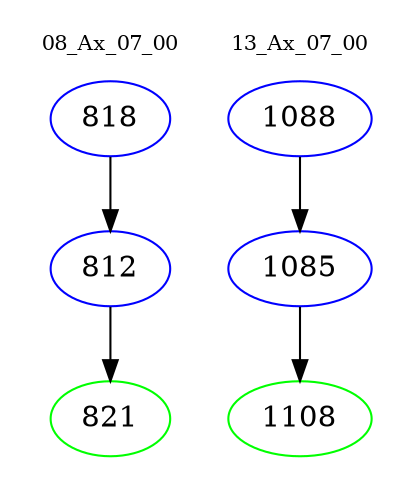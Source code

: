 digraph{
subgraph cluster_0 {
color = white
label = "08_Ax_07_00";
fontsize=10;
T0_818 [label="818", color="blue"]
T0_818 -> T0_812 [color="black"]
T0_812 [label="812", color="blue"]
T0_812 -> T0_821 [color="black"]
T0_821 [label="821", color="green"]
}
subgraph cluster_1 {
color = white
label = "13_Ax_07_00";
fontsize=10;
T1_1088 [label="1088", color="blue"]
T1_1088 -> T1_1085 [color="black"]
T1_1085 [label="1085", color="blue"]
T1_1085 -> T1_1108 [color="black"]
T1_1108 [label="1108", color="green"]
}
}

